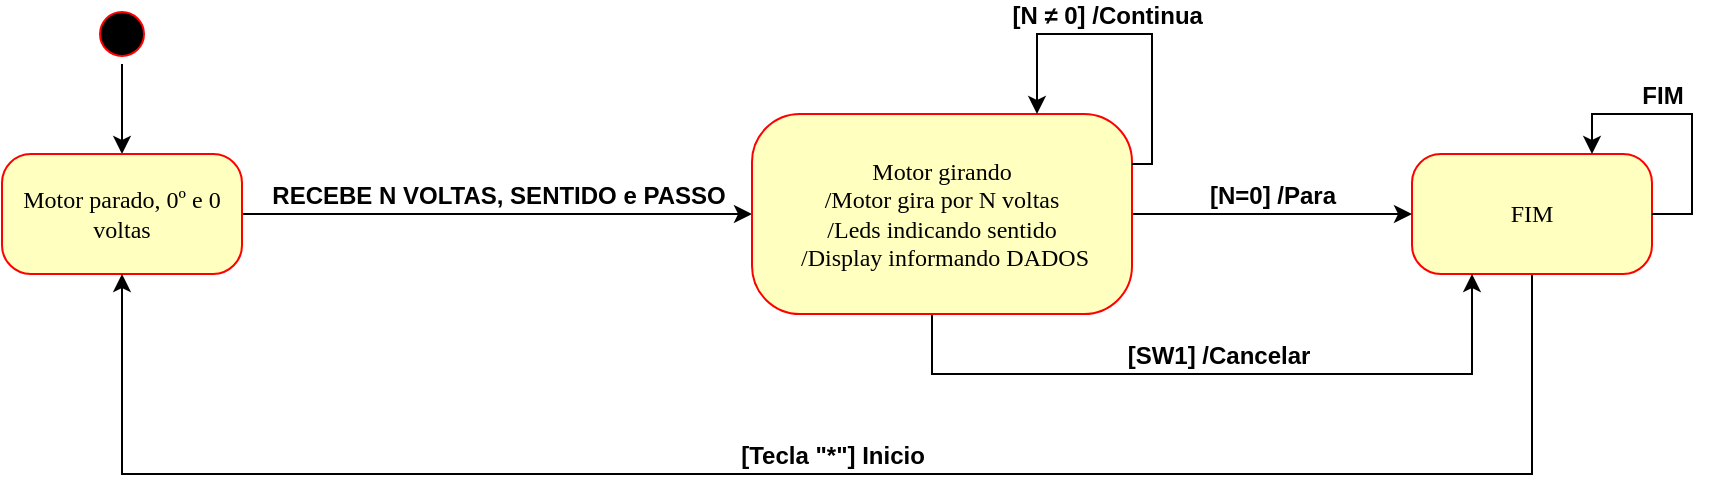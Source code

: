 <mxfile version="10.6.6" type="device"><diagram name="Page-1" id="58cdce13-f638-feb5-8d6f-7d28b1aa9fa0"><mxGraphModel dx="1394" dy="715" grid="1" gridSize="10" guides="1" tooltips="1" connect="1" arrows="1" fold="1" page="1" pageScale="1" pageWidth="1100" pageHeight="850" background="#ffffff" math="0" shadow="0"><root><mxCell id="0"/><mxCell id="1" parent="0"/><mxCell id="Eo54qvs0tJ6mH7kG9sVI-8" style="edgeStyle=orthogonalEdgeStyle;rounded=0;orthogonalLoop=1;jettySize=auto;html=1;exitX=1;exitY=0.5;exitDx=0;exitDy=0;entryX=0.5;entryY=0;entryDx=0;entryDy=0;" edge="1" parent="1" source="382b91b5511bd0f7-1" target="382b91b5511bd0f7-6"><mxGeometry relative="1" as="geometry"/></mxCell><mxCell id="382b91b5511bd0f7-1" value="" style="ellipse;html=1;shape=startState;fillColor=#000000;strokeColor=#ff0000;rounded=1;shadow=0;comic=0;labelBackgroundColor=none;fontFamily=Verdana;fontSize=12;fontColor=#000000;align=center;direction=south;" parent="1" vertex="1"><mxGeometry x="90" y="45" width="30" height="30" as="geometry"/></mxCell><mxCell id="Eo54qvs0tJ6mH7kG9sVI-13" value="RECEBE N VOLTAS, SENTIDO e PASSO" style="edgeStyle=orthogonalEdgeStyle;rounded=0;orthogonalLoop=1;jettySize=auto;html=1;exitX=1;exitY=0.5;exitDx=0;exitDy=0;entryX=0;entryY=0.5;entryDx=0;entryDy=0;fontSize=12;fontStyle=1;labelPosition=center;verticalLabelPosition=top;align=center;verticalAlign=bottom;" edge="1" parent="1" source="382b91b5511bd0f7-6" target="Eo54qvs0tJ6mH7kG9sVI-6"><mxGeometry relative="1" as="geometry"/></mxCell><mxCell id="382b91b5511bd0f7-6" value="Motor parado, 0º e 0 voltas" style="rounded=1;whiteSpace=wrap;html=1;arcSize=24;fillColor=#ffffc0;strokeColor=#ff0000;shadow=0;comic=0;labelBackgroundColor=none;fontFamily=Verdana;fontSize=12;fontColor=#000000;align=center;" parent="1" vertex="1"><mxGeometry x="45" y="120" width="120" height="60" as="geometry"/></mxCell><mxCell id="Eo54qvs0tJ6mH7kG9sVI-12" value="[Tecla &quot;*&quot;] Inicio" style="edgeStyle=orthogonalEdgeStyle;rounded=0;orthogonalLoop=1;jettySize=auto;html=1;exitX=0.5;exitY=1;exitDx=0;exitDy=0;entryX=0.5;entryY=1;entryDx=0;entryDy=0;labelPosition=center;verticalLabelPosition=top;align=center;verticalAlign=bottom;fontSize=12;fontStyle=1" edge="1" parent="1" source="Eo54qvs0tJ6mH7kG9sVI-5" target="382b91b5511bd0f7-6"><mxGeometry x="-0.006" relative="1" as="geometry"><Array as="points"><mxPoint x="810" y="280"/><mxPoint x="105" y="280"/></Array><mxPoint as="offset"/></mxGeometry></mxCell><mxCell id="Eo54qvs0tJ6mH7kG9sVI-5" value="FIM" style="rounded=1;whiteSpace=wrap;html=1;arcSize=24;fillColor=#ffffc0;strokeColor=#ff0000;shadow=0;comic=0;labelBackgroundColor=none;fontFamily=Verdana;fontSize=12;fontColor=#000000;align=center;" vertex="1" parent="1"><mxGeometry x="750" y="120" width="120" height="60" as="geometry"/></mxCell><mxCell id="Eo54qvs0tJ6mH7kG9sVI-10" value="[N=0] /Para" style="edgeStyle=orthogonalEdgeStyle;rounded=0;orthogonalLoop=1;jettySize=auto;html=1;exitX=1;exitY=0.5;exitDx=0;exitDy=0;entryX=0;entryY=0.5;entryDx=0;entryDy=0;fontStyle=1;fontSize=12;labelPosition=center;verticalLabelPosition=top;align=center;verticalAlign=bottom;" edge="1" parent="1" source="Eo54qvs0tJ6mH7kG9sVI-6" target="Eo54qvs0tJ6mH7kG9sVI-5"><mxGeometry relative="1" as="geometry"/></mxCell><mxCell id="Eo54qvs0tJ6mH7kG9sVI-14" value="[SW1] /Cancelar" style="edgeStyle=orthogonalEdgeStyle;rounded=0;orthogonalLoop=1;jettySize=auto;html=1;exitX=0.5;exitY=1;exitDx=0;exitDy=0;entryX=0.25;entryY=1;entryDx=0;entryDy=0;fontSize=12;fontStyle=1;labelPosition=center;verticalLabelPosition=top;align=center;verticalAlign=bottom;" edge="1" parent="1" source="Eo54qvs0tJ6mH7kG9sVI-6" target="Eo54qvs0tJ6mH7kG9sVI-5"><mxGeometry relative="1" as="geometry"><Array as="points"><mxPoint x="510" y="230"/><mxPoint x="780" y="230"/></Array></mxGeometry></mxCell><mxCell id="Eo54qvs0tJ6mH7kG9sVI-6" value="Motor girando&lt;br&gt;/Motor gira por N voltas&lt;br&gt;/Leds indicando sentido&lt;br&gt;&amp;nbsp;/Display informando DADOS" style="rounded=1;whiteSpace=wrap;html=1;arcSize=24;fillColor=#ffffc0;strokeColor=#ff0000;shadow=0;comic=0;labelBackgroundColor=none;fontFamily=Verdana;fontSize=12;fontColor=#000000;align=center;" vertex="1" parent="1"><mxGeometry x="420" y="100" width="190" height="100" as="geometry"/></mxCell><mxCell id="Eo54qvs0tJ6mH7kG9sVI-11" value="[N&amp;nbsp;&lt;span&gt;≠ 0] /Continua&amp;nbsp;&lt;/span&gt;" style="edgeStyle=orthogonalEdgeStyle;rounded=0;orthogonalLoop=1;jettySize=auto;html=1;exitX=1;exitY=0.25;exitDx=0;exitDy=0;entryX=0.75;entryY=0;entryDx=0;entryDy=0;fontStyle=1;fontSize=12;labelPosition=center;verticalLabelPosition=top;align=center;verticalAlign=bottom;" edge="1" parent="1" source="Eo54qvs0tJ6mH7kG9sVI-6" target="Eo54qvs0tJ6mH7kG9sVI-6"><mxGeometry x="0.117" relative="1" as="geometry"><Array as="points"><mxPoint x="620" y="125"/><mxPoint x="620" y="60"/><mxPoint x="563" y="60"/></Array><mxPoint as="offset"/></mxGeometry></mxCell><mxCell id="Eo54qvs0tJ6mH7kG9sVI-16" value="FIM" style="edgeStyle=orthogonalEdgeStyle;rounded=0;orthogonalLoop=1;jettySize=auto;html=1;exitX=1;exitY=0.5;exitDx=0;exitDy=0;entryX=0.75;entryY=0;entryDx=0;entryDy=0;fontSize=12;fontStyle=1;labelPosition=center;verticalLabelPosition=top;align=center;verticalAlign=bottom;" edge="1" parent="1" source="Eo54qvs0tJ6mH7kG9sVI-5" target="Eo54qvs0tJ6mH7kG9sVI-5"><mxGeometry x="0.222" relative="1" as="geometry"><Array as="points"><mxPoint x="890" y="150"/><mxPoint x="890" y="100"/><mxPoint x="840" y="100"/></Array><mxPoint as="offset"/></mxGeometry></mxCell></root></mxGraphModel></diagram></mxfile>